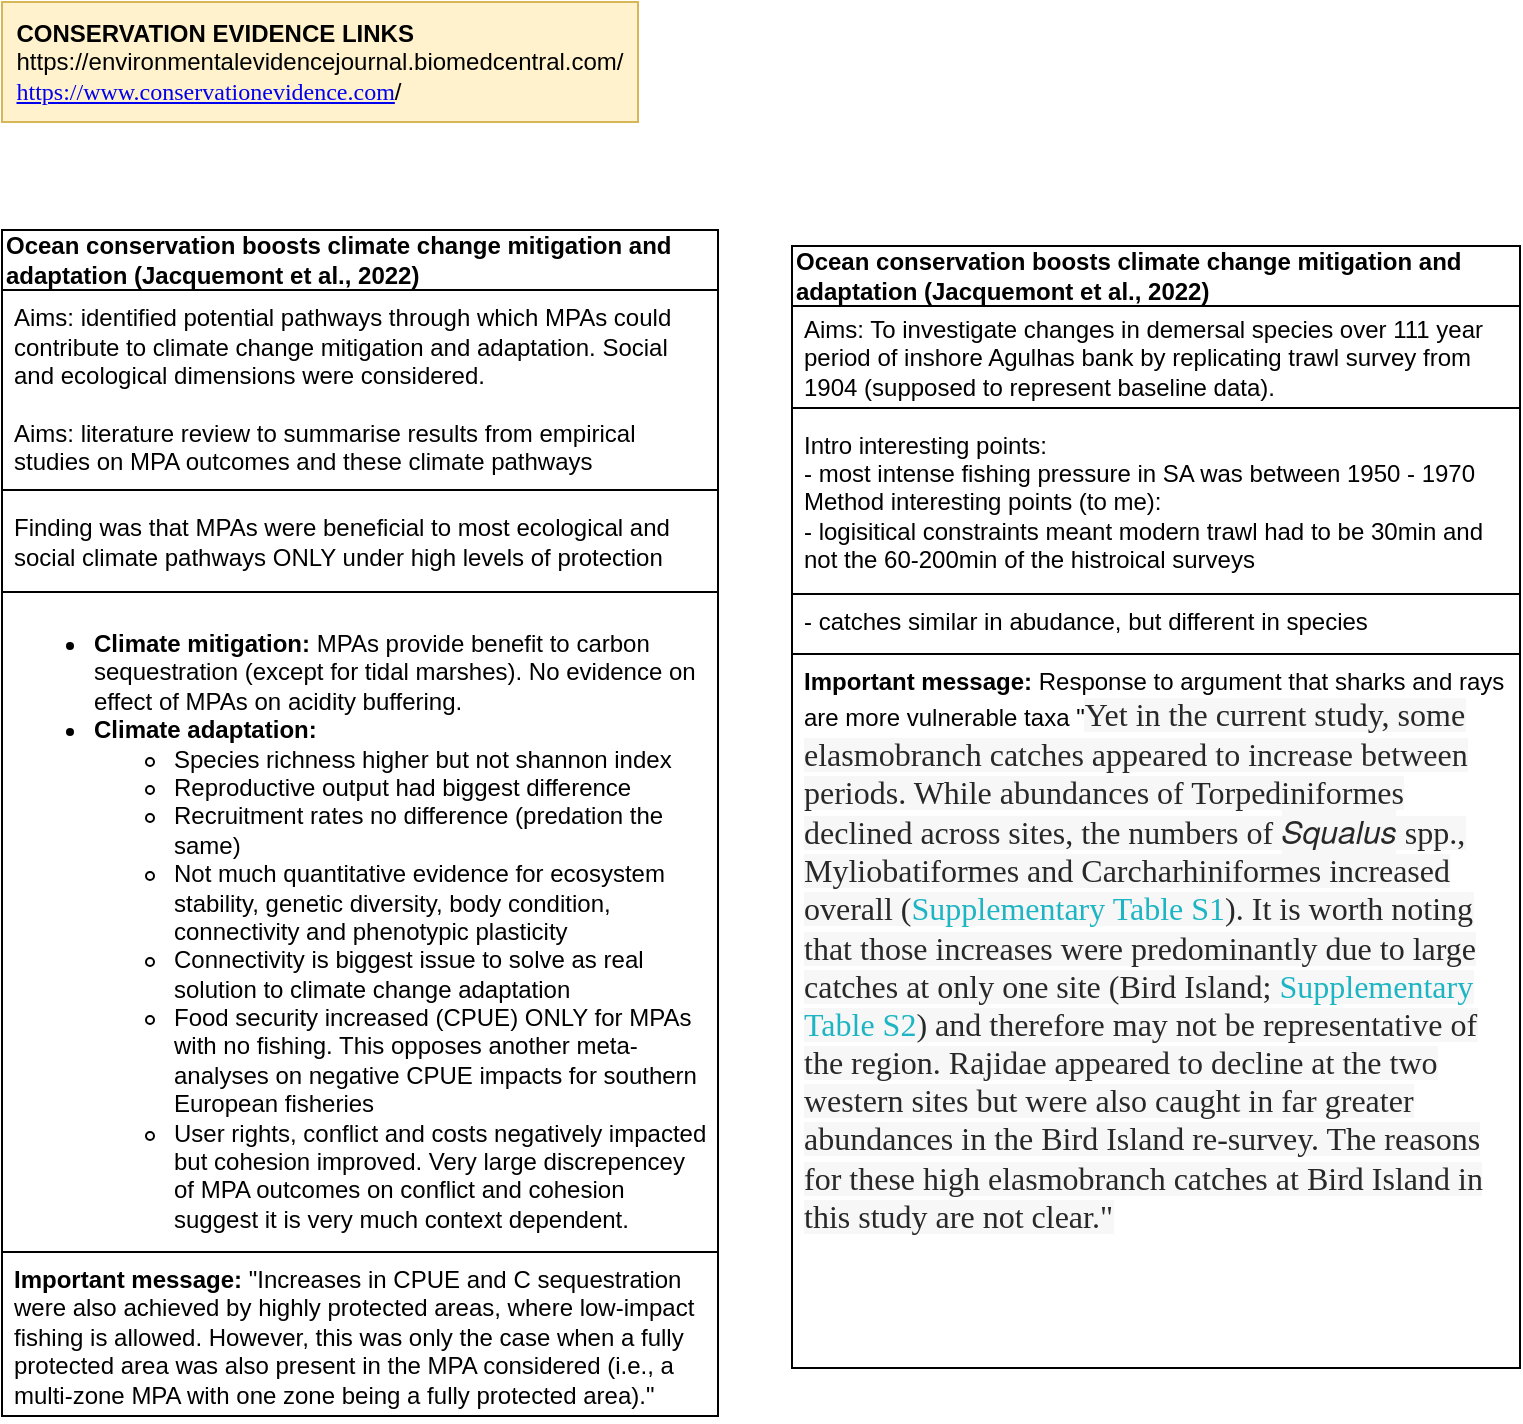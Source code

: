 <mxfile version="20.6.0" type="github">
  <diagram id="oMJjJdJxvG5CHlvqNMqH" name="Page-1">
    <mxGraphModel dx="1340" dy="921" grid="0" gridSize="10" guides="1" tooltips="1" connect="1" arrows="1" fold="1" page="0" pageScale="1" pageWidth="850" pageHeight="1100" math="0" shadow="0">
      <root>
        <mxCell id="0" />
        <mxCell id="1" parent="0" />
        <mxCell id="RFItumHFisGm9Dvvl5Tg-1" value="&lt;b&gt;Ocean conservation boosts climate change mitigation and adaptation (Jacquemont et al., 2022)&lt;/b&gt;" style="swimlane;fontStyle=0;childLayout=stackLayout;horizontal=1;startSize=30;horizontalStack=0;resizeParent=1;resizeParentMax=0;resizeLast=0;collapsible=1;marginBottom=0;whiteSpace=wrap;html=1;align=left;" parent="1" vertex="1">
          <mxGeometry x="-259" y="59" width="358" height="593" as="geometry" />
        </mxCell>
        <mxCell id="RFItumHFisGm9Dvvl5Tg-2" value="Aims: identified potential pathways through which MPAs could contribute to climate change mitigation and adaptation. Social and ecological dimensions were considered.&lt;br&gt;&lt;br&gt;Aims: literature review to summarise results from empirical studies on MPA outcomes and these climate pathways" style="text;strokeColor=default;fillColor=none;align=left;verticalAlign=middle;spacingLeft=4;spacingRight=4;overflow=hidden;points=[[0,0.5],[1,0.5]];portConstraint=eastwest;rotatable=0;whiteSpace=wrap;html=1;shadow=0;" parent="RFItumHFisGm9Dvvl5Tg-1" vertex="1">
          <mxGeometry y="30" width="358" height="100" as="geometry" />
        </mxCell>
        <mxCell id="RFItumHFisGm9Dvvl5Tg-3" value="Finding was that MPAs were beneficial to most ecological and social climate pathways ONLY under high levels of protection" style="text;strokeColor=default;fillColor=none;align=left;verticalAlign=middle;spacingLeft=4;spacingRight=4;overflow=hidden;points=[[0,0.5],[1,0.5]];portConstraint=eastwest;rotatable=0;whiteSpace=wrap;html=1;" parent="RFItumHFisGm9Dvvl5Tg-1" vertex="1">
          <mxGeometry y="130" width="358" height="51" as="geometry" />
        </mxCell>
        <mxCell id="RFItumHFisGm9Dvvl5Tg-4" value="&lt;ul&gt;&lt;li&gt;&lt;b&gt;Climate mitigation: &lt;/b&gt;MPAs provide benefit to carbon sequestration (except for tidal marshes). No evidence on effect of MPAs on acidity buffering.&lt;/li&gt;&lt;li&gt;&lt;b&gt;Climate adaptation:&amp;nbsp;&lt;/b&gt;&lt;/li&gt;&lt;ul&gt;&lt;li&gt;Species richness higher but not shannon index&lt;/li&gt;&lt;li&gt;Reproductive output had biggest difference&lt;/li&gt;&lt;li&gt;Recruitment rates no difference (predation the same)&lt;/li&gt;&lt;li&gt;Not much quantitative evidence for ecosystem stability, genetic diversity, body condition, connectivity and phenotypic plasticity&lt;/li&gt;&lt;li&gt;Connectivity is biggest issue to solve as real solution to climate change adaptation&lt;/li&gt;&lt;li&gt;Food security increased (CPUE) ONLY for MPAs with no fishing. This opposes another meta-analyses on negative CPUE impacts for southern European fisheries&lt;/li&gt;&lt;li&gt;User rights, conflict and costs negatively impacted but cohesion improved. Very large discrepencey of MPA outcomes on conflict and cohesion suggest it is very much context dependent.&lt;/li&gt;&lt;/ul&gt;&lt;/ul&gt;" style="text;strokeColor=none;fillColor=none;align=left;verticalAlign=top;spacingLeft=4;spacingRight=4;overflow=hidden;points=[[0,0.5],[1,0.5]];portConstraint=eastwest;rotatable=0;whiteSpace=wrap;html=1;labelPosition=center;verticalLabelPosition=middle;" parent="RFItumHFisGm9Dvvl5Tg-1" vertex="1">
          <mxGeometry y="181" width="358" height="330" as="geometry" />
        </mxCell>
        <mxCell id="RFItumHFisGm9Dvvl5Tg-6" value="&lt;b&gt;Important message:&lt;/b&gt; &quot;Increases in CPUE and C sequestration were also achieved by highly protected areas, where low-impact fishing is allowed. However, this was only the case when a fully protected area was also present in the MPA considered (i.e., a multi-zone MPA with one zone being a fully protected area).&quot;" style="text;strokeColor=default;fillColor=none;align=left;verticalAlign=top;spacingLeft=4;spacingRight=4;overflow=hidden;points=[[0,0.5],[1,0.5]];portConstraint=eastwest;rotatable=0;whiteSpace=wrap;html=1;labelPosition=center;verticalLabelPosition=middle;" parent="RFItumHFisGm9Dvvl5Tg-1" vertex="1">
          <mxGeometry y="511" width="358" height="82" as="geometry" />
        </mxCell>
        <mxCell id="CgYDRMqxoxwIlcu6GhCc-1" value="&lt;div style=&quot;text-align: left;&quot;&gt;&lt;b style=&quot;background-color: initial;&quot;&gt;CONSERVATION EVIDENCE LINKS&lt;/b&gt;&lt;/div&gt;&lt;div style=&quot;text-align: left;&quot;&gt;&lt;span style=&quot;background-color: initial;&quot;&gt;https://environmentalevidencejournal.biomedcentral.com/&lt;/span&gt;&lt;/div&gt;&lt;div style=&quot;text-align: left;&quot;&gt;&lt;a style=&quot;background-color: initial; font-family: Calibri; text-size-adjust: auto;&quot; title=&quot;https://www.conservationevidence.com/&quot; target=&quot;_blank&quot; href=&quot;https://www.conservationevidence.com/&quot;&gt;https://www.conservationevidence.com&lt;/a&gt;/&lt;/div&gt;" style="rounded=0;whiteSpace=wrap;html=1;fillColor=#fff2cc;strokeColor=#d6b656;" parent="1" vertex="1">
          <mxGeometry x="-259" y="-55" width="318" height="60" as="geometry" />
        </mxCell>
        <mxCell id="iBG1UUJ010-rRIB4jjcF-1" value="&lt;b&gt;Ocean conservation boosts climate change mitigation and adaptation (Jacquemont et al., 2022)&lt;/b&gt;" style="swimlane;fontStyle=0;childLayout=stackLayout;horizontal=1;startSize=30;horizontalStack=0;resizeParent=1;resizeParentMax=0;resizeLast=0;collapsible=1;marginBottom=0;whiteSpace=wrap;html=1;align=left;" parent="1" vertex="1">
          <mxGeometry x="136" y="67" width="364" height="561" as="geometry" />
        </mxCell>
        <mxCell id="iBG1UUJ010-rRIB4jjcF-2" value="Aims: To investigate changes in demersal species over 111 year period of inshore Agulhas bank by replicating trawl survey from 1904 (supposed to represent baseline data)." style="text;strokeColor=default;fillColor=none;align=left;verticalAlign=middle;spacingLeft=4;spacingRight=4;overflow=hidden;points=[[0,0.5],[1,0.5]];portConstraint=eastwest;rotatable=0;whiteSpace=wrap;html=1;shadow=0;" parent="iBG1UUJ010-rRIB4jjcF-1" vertex="1">
          <mxGeometry y="30" width="364" height="51" as="geometry" />
        </mxCell>
        <mxCell id="iBG1UUJ010-rRIB4jjcF-3" value="Intro interesting points:&lt;br&gt;- most intense fishing pressure in SA was between 1950 - 1970&lt;br&gt;Method interesting points (to me):&lt;br&gt;- logisitical constraints meant modern trawl had to be 30min and not the 60-200min of the histroical surveys&lt;br&gt;" style="text;strokeColor=default;fillColor=none;align=left;verticalAlign=middle;spacingLeft=4;spacingRight=4;overflow=hidden;points=[[0,0.5],[1,0.5]];portConstraint=eastwest;rotatable=0;whiteSpace=wrap;html=1;" parent="iBG1UUJ010-rRIB4jjcF-1" vertex="1">
          <mxGeometry y="81" width="364" height="93" as="geometry" />
        </mxCell>
        <mxCell id="iBG1UUJ010-rRIB4jjcF-4" value="&lt;div&gt;- catches similar in abudance, but different in species&lt;/div&gt;" style="text;strokeColor=none;fillColor=none;align=left;verticalAlign=top;spacingLeft=4;spacingRight=4;overflow=hidden;points=[[0,0.5],[1,0.5]];portConstraint=eastwest;rotatable=0;whiteSpace=wrap;html=1;labelPosition=center;verticalLabelPosition=middle;" parent="iBG1UUJ010-rRIB4jjcF-1" vertex="1">
          <mxGeometry y="174" width="364" height="30" as="geometry" />
        </mxCell>
        <mxCell id="iBG1UUJ010-rRIB4jjcF-5" value="&lt;b&gt;Important message:&lt;/b&gt;&amp;nbsp;Response to argument that sharks and rays are more vulnerable taxa &quot;&lt;span style=&quot;color: rgb(40, 40, 40); font-family: MuseoSans, Georgia, &amp;quot;Times New Roman&amp;quot;, Times, serif; font-size: 16px; background-color: rgb(247, 247, 247);&quot;&gt;Yet in the current study, some elasmobranch catches appeared to increase between periods. While abundances of Torpediniformes declined across sites, the numbers of&amp;nbsp;&lt;/span&gt;&lt;i style=&quot;box-sizing: border-box; font-family: MuseoSans, HelveticaNeue, Helvetica, sans-serif; color: rgb(40, 40, 40); font-size: 16px; background-color: rgb(247, 247, 247); outline: 0px !important;&quot;&gt;Squalus&lt;/i&gt;&lt;span style=&quot;color: rgb(40, 40, 40); font-family: MuseoSans, Georgia, &amp;quot;Times New Roman&amp;quot;, Times, serif; font-size: 16px; background-color: rgb(247, 247, 247);&quot;&gt;&amp;nbsp;spp., Myliobatiformes and Carcharhiniformes increased overall (&lt;/span&gt;&lt;a style=&quot;box-sizing: border-box; background-color: rgb(247, 247, 247); text-decoration-line: none; outline: none; word-break: break-word; hyphens: auto; font-family: MuseoSans, Georgia, &amp;quot;Times New Roman&amp;quot;, Times, serif; font-size: 16px; color: rgb(29, 181, 195) !important;&quot; href=&quot;https://www.frontiersin.org/articles/10.339/fmars.2020.004/full#S11&quot;&gt;Supplementary Table S1&lt;/a&gt;&lt;span style=&quot;color: rgb(40, 40, 40); font-family: MuseoSans, Georgia, &amp;quot;Times New Roman&amp;quot;, Times, serif; font-size: 16px; background-color: rgb(247, 247, 247);&quot;&gt;). It is worth noting that those increases were predominantly due to large catches at only one site (Bird Island;&amp;nbsp;&lt;/span&gt;&lt;a style=&quot;box-sizing: border-box; background-color: rgb(247, 247, 247); text-decoration-line: none; outline: none; word-break: break-word; hyphens: auto; font-family: MuseoSans, Georgia, &amp;quot;Times New Roman&amp;quot;, Times, serif; font-size: 16px; color: rgb(29, 181, 195) !important;&quot; href=&quot;https://www.frontiersin.org/articles/10.339/fmars.2020.004/full#S11&quot;&gt;Supplementary Table S2&lt;/a&gt;&lt;span style=&quot;color: rgb(40, 40, 40); font-family: MuseoSans, Georgia, &amp;quot;Times New Roman&amp;quot;, Times, serif; font-size: 16px; background-color: rgb(247, 247, 247);&quot;&gt;) and therefore may not be representative of the region. Rajidae appeared to decline at the two western sites but were also caught in far greater abundances in the Bird Island re-survey. The reasons for these high elasmobranch catches at Bird Island in this study are not clear.&quot;&lt;/span&gt;" style="text;strokeColor=default;fillColor=none;align=left;verticalAlign=top;spacingLeft=4;spacingRight=4;overflow=hidden;points=[[0,0.5],[1,0.5]];portConstraint=eastwest;rotatable=0;whiteSpace=wrap;html=1;labelPosition=center;verticalLabelPosition=middle;" parent="iBG1UUJ010-rRIB4jjcF-1" vertex="1">
          <mxGeometry y="204" width="364" height="357" as="geometry" />
        </mxCell>
      </root>
    </mxGraphModel>
  </diagram>
</mxfile>
